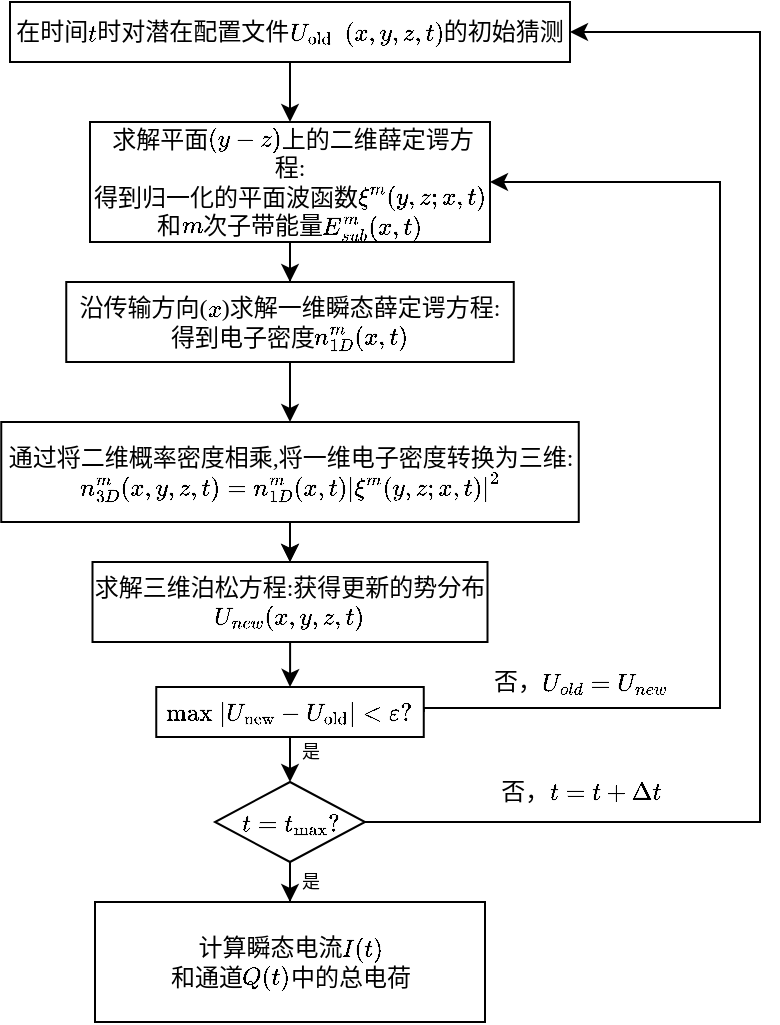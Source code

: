 <mxfile version="24.0.7" type="github">
  <diagram name="Page-1" id="74e2e168-ea6b-b213-b513-2b3c1d86103e">
    <mxGraphModel dx="1740" dy="845" grid="1" gridSize="10" guides="1" tooltips="1" connect="1" arrows="1" fold="1" page="1" pageScale="1" pageWidth="1100" pageHeight="850" background="none" math="1" shadow="0">
      <root>
        <mxCell id="0" />
        <mxCell id="1" parent="0" />
        <mxCell id="PKCxChARmm6Pcake6MCQ-4" value="" style="edgeStyle=orthogonalEdgeStyle;rounded=0;orthogonalLoop=1;jettySize=auto;html=1;" edge="1" parent="1" source="PKCxChARmm6Pcake6MCQ-1" target="PKCxChARmm6Pcake6MCQ-3">
          <mxGeometry relative="1" as="geometry" />
        </mxCell>
        <mxCell id="PKCxChARmm6Pcake6MCQ-1" value="在时间`t`时对潜在配置文件`U_(&quot;old &quot;)(x,y,z,t)`的初始猜测" style="rounded=0;whiteSpace=wrap;html=1;fontFamily=STSongti-SC-Regular;" vertex="1" parent="1">
          <mxGeometry x="245" y="70" width="280" height="30" as="geometry" />
        </mxCell>
        <mxCell id="PKCxChARmm6Pcake6MCQ-6" value="" style="edgeStyle=orthogonalEdgeStyle;rounded=0;orthogonalLoop=1;jettySize=auto;html=1;" edge="1" parent="1" source="PKCxChARmm6Pcake6MCQ-3" target="PKCxChARmm6Pcake6MCQ-5">
          <mxGeometry relative="1" as="geometry" />
        </mxCell>
        <mxCell id="PKCxChARmm6Pcake6MCQ-3" value="&amp;nbsp;求解平面`(y-z)`上的二维薛定谔方程:&lt;div&gt;得到归一化的平面波函数`xi^(m)(y,z;x,t)`&lt;/div&gt;&lt;div&gt;和`m`次子带能量`E_(\s\u\b)^(m)(x,t)`&lt;/div&gt;" style="whiteSpace=wrap;html=1;rounded=0;fontFamily=STSongti-SC-Regular;" vertex="1" parent="1">
          <mxGeometry x="285" y="130" width="200" height="60" as="geometry" />
        </mxCell>
        <mxCell id="PKCxChARmm6Pcake6MCQ-8" value="" style="edgeStyle=orthogonalEdgeStyle;rounded=0;orthogonalLoop=1;jettySize=auto;html=1;" edge="1" parent="1" source="PKCxChARmm6Pcake6MCQ-5" target="PKCxChARmm6Pcake6MCQ-7">
          <mxGeometry relative="1" as="geometry" />
        </mxCell>
        <mxCell id="PKCxChARmm6Pcake6MCQ-5" value="沿传输方向(`x`)求解一维瞬态薛定谔方程:&lt;div&gt;得到电子密度`n_(1D)^(m)(x,t)`&lt;/div&gt;" style="whiteSpace=wrap;html=1;fontFamily=STSongti-SC-Regular;rounded=0;" vertex="1" parent="1">
          <mxGeometry x="273.13" y="210" width="223.75" height="40" as="geometry" />
        </mxCell>
        <mxCell id="PKCxChARmm6Pcake6MCQ-10" value="" style="edgeStyle=orthogonalEdgeStyle;rounded=0;orthogonalLoop=1;jettySize=auto;html=1;" edge="1" parent="1" source="PKCxChARmm6Pcake6MCQ-7" target="PKCxChARmm6Pcake6MCQ-9">
          <mxGeometry relative="1" as="geometry" />
        </mxCell>
        <mxCell id="PKCxChARmm6Pcake6MCQ-25" value="" style="edgeStyle=orthogonalEdgeStyle;rounded=0;orthogonalLoop=1;jettySize=auto;html=1;" edge="1" parent="1" source="PKCxChARmm6Pcake6MCQ-7" target="PKCxChARmm6Pcake6MCQ-9">
          <mxGeometry relative="1" as="geometry" />
        </mxCell>
        <mxCell id="PKCxChARmm6Pcake6MCQ-7" value="通过将二维概率密度相乘,将一维电子密度转换为三维:`n_(3D)^(m)(x,y,z,t)=n_(1D)^(m)(x,t)|xi ^(m)(y,z;x,t)|^(2)`" style="whiteSpace=wrap;html=1;fontFamily=STSongti-SC-Regular;rounded=0;" vertex="1" parent="1">
          <mxGeometry x="240.63" y="280" width="288.75" height="50" as="geometry" />
        </mxCell>
        <mxCell id="PKCxChARmm6Pcake6MCQ-12" value="" style="edgeStyle=orthogonalEdgeStyle;rounded=0;orthogonalLoop=1;jettySize=auto;html=1;" edge="1" parent="1" source="PKCxChARmm6Pcake6MCQ-9" target="PKCxChARmm6Pcake6MCQ-11">
          <mxGeometry relative="1" as="geometry" />
        </mxCell>
        <mxCell id="PKCxChARmm6Pcake6MCQ-9" value="求解三维泊松方程:获得更新的势分布 `U_(\n\e\w) (x,y,z,t)`" style="whiteSpace=wrap;html=1;fontFamily=STSongti-SC-Regular;rounded=0;" vertex="1" parent="1">
          <mxGeometry x="286.25" y="350" width="197.5" height="40" as="geometry" />
        </mxCell>
        <mxCell id="PKCxChARmm6Pcake6MCQ-14" value="" style="edgeStyle=orthogonalEdgeStyle;rounded=0;orthogonalLoop=1;jettySize=auto;html=1;entryX=0.5;entryY=0;entryDx=0;entryDy=0;" edge="1" parent="1" source="PKCxChARmm6Pcake6MCQ-11" target="PKCxChARmm6Pcake6MCQ-29">
          <mxGeometry relative="1" as="geometry">
            <mxPoint x="385" y="510" as="targetPoint" />
          </mxGeometry>
        </mxCell>
        <mxCell id="PKCxChARmm6Pcake6MCQ-24" style="edgeStyle=orthogonalEdgeStyle;rounded=0;orthogonalLoop=1;jettySize=auto;html=1;exitX=1;exitY=0.5;exitDx=0;exitDy=0;entryX=1;entryY=0.5;entryDx=0;entryDy=0;" edge="1" parent="1" source="PKCxChARmm6Pcake6MCQ-11" target="PKCxChARmm6Pcake6MCQ-3">
          <mxGeometry relative="1" as="geometry">
            <mxPoint x="670" y="790" as="sourcePoint" />
            <mxPoint x="738.75" y="122.5" as="targetPoint" />
            <Array as="points">
              <mxPoint x="600" y="423" />
              <mxPoint x="600" y="160" />
            </Array>
          </mxGeometry>
        </mxCell>
        <mxCell id="PKCxChARmm6Pcake6MCQ-11" value="`max|U_(&quot;new&quot;)-U_(&quot;old&quot;)| &amp;lt; epsi?`" style="whiteSpace=wrap;html=1;fontFamily=Times New Roman;rounded=0;" vertex="1" parent="1">
          <mxGeometry x="318.13" y="412.5" width="133.75" height="25" as="geometry" />
        </mxCell>
        <mxCell id="PKCxChARmm6Pcake6MCQ-18" value="" style="edgeStyle=orthogonalEdgeStyle;rounded=0;orthogonalLoop=1;jettySize=auto;html=1;exitX=0.5;exitY=1;exitDx=0;exitDy=0;" edge="1" parent="1" source="PKCxChARmm6Pcake6MCQ-29" target="PKCxChARmm6Pcake6MCQ-17">
          <mxGeometry relative="1" as="geometry">
            <mxPoint x="385" y="570" as="sourcePoint" />
          </mxGeometry>
        </mxCell>
        <mxCell id="PKCxChARmm6Pcake6MCQ-21" style="edgeStyle=orthogonalEdgeStyle;rounded=0;orthogonalLoop=1;jettySize=auto;html=1;exitX=1;exitY=0.5;exitDx=0;exitDy=0;entryX=1;entryY=0.5;entryDx=0;entryDy=0;" edge="1" parent="1" source="PKCxChARmm6Pcake6MCQ-29" target="PKCxChARmm6Pcake6MCQ-1">
          <mxGeometry relative="1" as="geometry">
            <mxPoint x="445" y="540" as="sourcePoint" />
            <Array as="points">
              <mxPoint x="620" y="480" />
              <mxPoint x="620" y="85" />
            </Array>
          </mxGeometry>
        </mxCell>
        <mxCell id="PKCxChARmm6Pcake6MCQ-16" value="是" style="text;html=1;align=center;verticalAlign=middle;resizable=0;points=[];autosize=1;strokeColor=none;fillColor=none;fontFamily=STSongti-SC-Regular;fontSize=9;" vertex="1" parent="1">
          <mxGeometry x="380" y="435" width="30" height="20" as="geometry" />
        </mxCell>
        <mxCell id="PKCxChARmm6Pcake6MCQ-17" value="计算瞬态电流`I(t)`&lt;div&gt;和通道`Q(t)`中的总电荷&lt;/div&gt;" style="whiteSpace=wrap;html=1;fontFamily=STSongti-SC-Regular;rounded=0;" vertex="1" parent="1">
          <mxGeometry x="287.5" y="520" width="195" height="60" as="geometry" />
        </mxCell>
        <mxCell id="PKCxChARmm6Pcake6MCQ-19" value="是" style="text;html=1;align=center;verticalAlign=middle;resizable=0;points=[];autosize=1;strokeColor=none;fillColor=none;fontFamily=STSongti-SC-Regular;fontSize=9;" vertex="1" parent="1">
          <mxGeometry x="380" y="500" width="30" height="20" as="geometry" />
        </mxCell>
        <mxCell id="PKCxChARmm6Pcake6MCQ-22" value="否，`U_(old)=U_(\n\e\w)`" style="text;html=1;align=center;verticalAlign=middle;resizable=0;points=[];autosize=1;strokeColor=none;fillColor=none;fontFamily=STSongti-SC-Regular;" vertex="1" parent="1">
          <mxGeometry x="450" y="395" width="160" height="30" as="geometry" />
        </mxCell>
        <mxCell id="PKCxChARmm6Pcake6MCQ-23" value="否，`t=t+Delta t`" style="text;html=1;align=center;verticalAlign=middle;resizable=0;points=[];autosize=1;strokeColor=none;fillColor=none;fontFamily=STSongti-SC-Regular;fontSize=12;" vertex="1" parent="1">
          <mxGeometry x="475" y="450" width="110" height="30" as="geometry" />
        </mxCell>
        <mxCell id="PKCxChARmm6Pcake6MCQ-29" value="&lt;span style=&quot;font-family: &amp;quot;Times New Roman&amp;quot;;&quot;&gt;`t = t_(max)?`&lt;/span&gt;" style="rhombus;whiteSpace=wrap;html=1;" vertex="1" parent="1">
          <mxGeometry x="347.5" y="460" width="75" height="40" as="geometry" />
        </mxCell>
      </root>
    </mxGraphModel>
  </diagram>
</mxfile>

